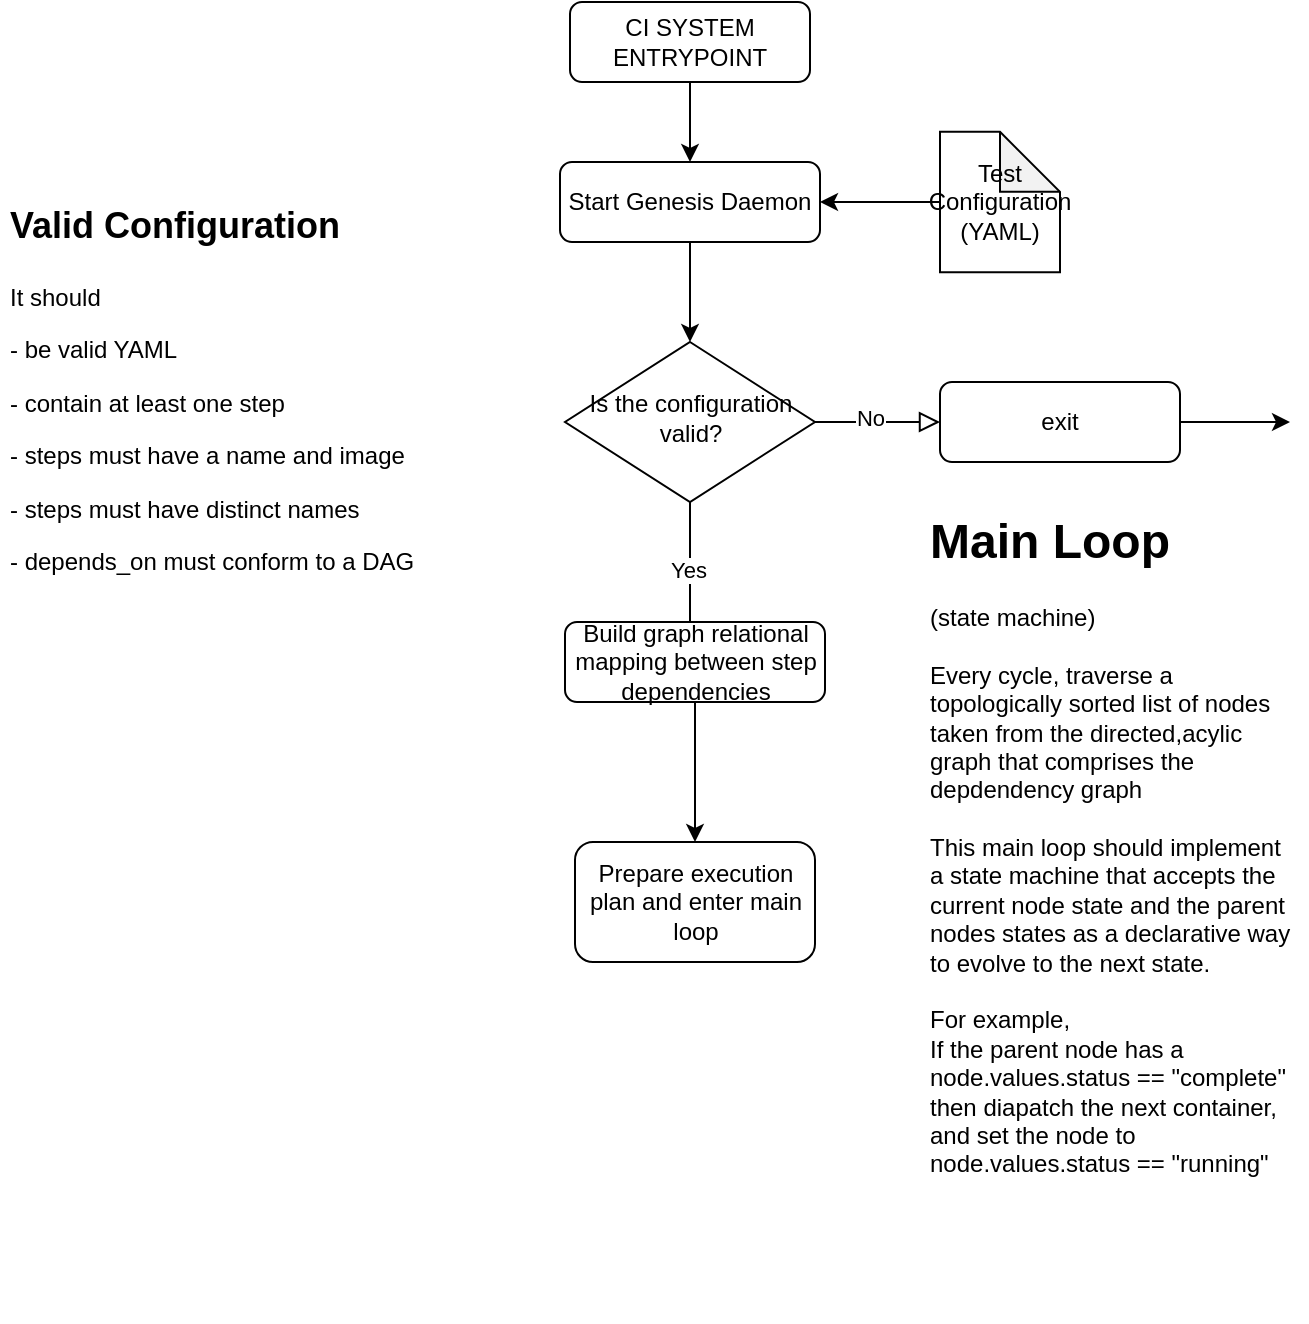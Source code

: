 <mxfile version="14.2.4" type="embed" pages="2">
    <diagram id="C5RBs43oDa-KdzZeNtuy" name="Local Execution">
        <mxGraphModel dx="2028" dy="777" grid="1" gridSize="10" guides="1" tooltips="1" connect="1" arrows="1" fold="1" page="1" pageScale="1" pageWidth="4681" pageHeight="3300" math="0" shadow="0">
            <root>
                <mxCell id="WIyWlLk6GJQsqaUBKTNV-0"/>
                <mxCell id="WIyWlLk6GJQsqaUBKTNV-1" parent="WIyWlLk6GJQsqaUBKTNV-0"/>
                <mxCell id="rVuuMh4xKK5Rf1KdjTCu-59" value="" style="edgeStyle=orthogonalEdgeStyle;rounded=0;orthogonalLoop=1;jettySize=auto;html=1;" parent="WIyWlLk6GJQsqaUBKTNV-1" source="WIyWlLk6GJQsqaUBKTNV-3" target="rVuuMh4xKK5Rf1KdjTCu-58" edge="1">
                    <mxGeometry relative="1" as="geometry"/>
                </mxCell>
                <mxCell id="WIyWlLk6GJQsqaUBKTNV-3" value="CI SYSTEM ENTRYPOINT" style="rounded=1;whiteSpace=wrap;html=1;fontSize=12;glass=0;strokeWidth=1;shadow=0;" parent="WIyWlLk6GJQsqaUBKTNV-1" vertex="1">
                    <mxGeometry x="295" y="100" width="120" height="40" as="geometry"/>
                </mxCell>
                <mxCell id="WIyWlLk6GJQsqaUBKTNV-5" value="" style="edgeStyle=orthogonalEdgeStyle;rounded=0;html=1;jettySize=auto;orthogonalLoop=1;fontSize=11;endArrow=block;endFill=0;endSize=8;strokeWidth=1;shadow=0;labelBackgroundColor=none;" parent="WIyWlLk6GJQsqaUBKTNV-1" source="WIyWlLk6GJQsqaUBKTNV-6" target="WIyWlLk6GJQsqaUBKTNV-7" edge="1">
                    <mxGeometry y="10" relative="1" as="geometry">
                        <mxPoint as="offset"/>
                    </mxGeometry>
                </mxCell>
                <mxCell id="Uct1RBrVptcxzeJhYlY0-1" value="No" style="edgeLabel;html=1;align=center;verticalAlign=middle;resizable=0;points=[];" parent="WIyWlLk6GJQsqaUBKTNV-5" vertex="1" connectable="0">
                    <mxGeometry x="-0.12" y="2" relative="1" as="geometry">
                        <mxPoint as="offset"/>
                    </mxGeometry>
                </mxCell>
                <mxCell id="rVuuMh4xKK5Rf1KdjTCu-63" value="" style="edgeStyle=orthogonalEdgeStyle;rounded=0;orthogonalLoop=1;jettySize=auto;html=1;" parent="WIyWlLk6GJQsqaUBKTNV-1" source="WIyWlLk6GJQsqaUBKTNV-6" edge="1">
                    <mxGeometry relative="1" as="geometry">
                        <mxPoint x="355" y="430" as="targetPoint"/>
                    </mxGeometry>
                </mxCell>
                <mxCell id="Uct1RBrVptcxzeJhYlY0-0" value="Yes" style="edgeLabel;html=1;align=center;verticalAlign=middle;resizable=0;points=[];" parent="rVuuMh4xKK5Rf1KdjTCu-63" vertex="1" connectable="0">
                    <mxGeometry x="-0.15" y="-1" relative="1" as="geometry">
                        <mxPoint as="offset"/>
                    </mxGeometry>
                </mxCell>
                <mxCell id="WIyWlLk6GJQsqaUBKTNV-6" value="Is the configuration valid?" style="rhombus;whiteSpace=wrap;html=1;shadow=0;fontFamily=Helvetica;fontSize=12;align=center;strokeWidth=1;spacing=6;spacingTop=-4;" parent="WIyWlLk6GJQsqaUBKTNV-1" vertex="1">
                    <mxGeometry x="292.5" y="270" width="125" height="80" as="geometry"/>
                </mxCell>
                <mxCell id="rVuuMh4xKK5Rf1KdjTCu-8" value="" style="edgeStyle=orthogonalEdgeStyle;rounded=0;orthogonalLoop=1;jettySize=auto;html=1;" parent="WIyWlLk6GJQsqaUBKTNV-1" source="WIyWlLk6GJQsqaUBKTNV-7" edge="1">
                    <mxGeometry relative="1" as="geometry">
                        <mxPoint x="655" y="310" as="targetPoint"/>
                    </mxGeometry>
                </mxCell>
                <mxCell id="WIyWlLk6GJQsqaUBKTNV-7" value="exit" style="rounded=1;whiteSpace=wrap;html=1;fontSize=12;glass=0;strokeWidth=1;shadow=0;" parent="WIyWlLk6GJQsqaUBKTNV-1" vertex="1">
                    <mxGeometry x="480" y="290" width="120" height="40" as="geometry"/>
                </mxCell>
                <mxCell id="xeliOBLKgj8c5SrrBK7k-6" value="" style="edgeStyle=orthogonalEdgeStyle;rounded=0;orthogonalLoop=1;jettySize=auto;html=1;" parent="WIyWlLk6GJQsqaUBKTNV-1" source="WIyWlLk6GJQsqaUBKTNV-12" target="xeliOBLKgj8c5SrrBK7k-5" edge="1">
                    <mxGeometry relative="1" as="geometry"/>
                </mxCell>
                <mxCell id="WIyWlLk6GJQsqaUBKTNV-12" value="Build graph relational mapping between step dependencies" style="rounded=1;whiteSpace=wrap;html=1;fontSize=12;glass=0;strokeWidth=1;shadow=0;" parent="WIyWlLk6GJQsqaUBKTNV-1" vertex="1">
                    <mxGeometry x="292.5" y="410" width="130" height="40" as="geometry"/>
                </mxCell>
                <mxCell id="rVuuMh4xKK5Rf1KdjTCu-60" value="" style="edgeStyle=orthogonalEdgeStyle;rounded=0;orthogonalLoop=1;jettySize=auto;html=1;" parent="WIyWlLk6GJQsqaUBKTNV-1" source="rVuuMh4xKK5Rf1KdjTCu-58" target="WIyWlLk6GJQsqaUBKTNV-6" edge="1">
                    <mxGeometry relative="1" as="geometry"/>
                </mxCell>
                <mxCell id="rVuuMh4xKK5Rf1KdjTCu-58" value="Start Genesis Daemon" style="rounded=1;whiteSpace=wrap;html=1;fontSize=12;glass=0;strokeWidth=1;shadow=0;" parent="WIyWlLk6GJQsqaUBKTNV-1" vertex="1">
                    <mxGeometry x="290" y="180" width="130" height="40" as="geometry"/>
                </mxCell>
                <mxCell id="3" value="" style="edgeStyle=orthogonalEdgeStyle;rounded=0;orthogonalLoop=1;jettySize=auto;html=1;" parent="WIyWlLk6GJQsqaUBKTNV-1" source="1" target="rVuuMh4xKK5Rf1KdjTCu-58" edge="1">
                    <mxGeometry relative="1" as="geometry"/>
                </mxCell>
                <mxCell id="1" value="Test&lt;br&gt;Configuration&lt;br&gt;(YAML)" style="shape=note;whiteSpace=wrap;html=1;backgroundOutline=1;darkOpacity=0.05;rounded=1;shadow=0;strokeWidth=1;glass=0;" parent="WIyWlLk6GJQsqaUBKTNV-1" vertex="1">
                    <mxGeometry x="480" y="164.93" width="60" height="70.15" as="geometry"/>
                </mxCell>
                <mxCell id="xeliOBLKgj8c5SrrBK7k-3" value="&lt;h1&gt;&lt;font style=&quot;font-size: 18px&quot;&gt;Valid Configuration&lt;/font&gt;&lt;/h1&gt;&lt;p&gt;It should&lt;/p&gt;&lt;p&gt;- be valid YAML&lt;/p&gt;&lt;p&gt;- contain at least one step&lt;/p&gt;&lt;p&gt;- steps must have a name and image&lt;/p&gt;&lt;p&gt;- steps must have distinct names&lt;/p&gt;&lt;p&gt;- depends_on must conform to a DAG&lt;/p&gt;&lt;p&gt;&lt;br&gt;&lt;/p&gt;" style="text;html=1;strokeColor=none;fillColor=none;spacing=5;spacingTop=-20;whiteSpace=wrap;overflow=hidden;rounded=0;" parent="WIyWlLk6GJQsqaUBKTNV-1" vertex="1">
                    <mxGeometry x="10" y="190" width="240" height="200" as="geometry"/>
                </mxCell>
                <mxCell id="xeliOBLKgj8c5SrrBK7k-5" value="Prepare execution plan and enter main loop" style="whiteSpace=wrap;html=1;rounded=1;shadow=0;strokeWidth=1;glass=0;" parent="WIyWlLk6GJQsqaUBKTNV-1" vertex="1">
                    <mxGeometry x="297.5" y="520" width="120" height="60" as="geometry"/>
                </mxCell>
                <mxCell id="xeliOBLKgj8c5SrrBK7k-10" value="&lt;h1&gt;Main Loop&lt;/h1&gt;&lt;div&gt;(state machine)&lt;/div&gt;&lt;div&gt;&lt;br&gt;&lt;/div&gt;&lt;div&gt;Every cycle, traverse a topologically sorted list of nodes taken from the directed,acylic graph that comprises the depdendency graph&lt;/div&gt;&lt;div&gt;&lt;br&gt;&lt;/div&gt;This main loop should implement a state machine that accepts the current node state and the parent nodes states as a declarative way to evolve to the next state.&lt;br&gt;&lt;br&gt;&lt;div&gt;For example,&lt;/div&gt;&lt;div&gt;If the parent node has a node.values.status == &quot;complete&quot; then diapatch the next container, and set the node to node.values.status == &quot;running&quot;&lt;/div&gt;&lt;div&gt;&lt;br&gt;&lt;/div&gt;&lt;div&gt;&lt;br&gt;&lt;/div&gt;&lt;p&gt;&lt;/p&gt;" style="text;html=1;strokeColor=none;fillColor=none;spacing=5;spacingTop=-20;whiteSpace=wrap;overflow=hidden;rounded=0;" parent="WIyWlLk6GJQsqaUBKTNV-1" vertex="1">
                    <mxGeometry x="470" y="350" width="190" height="410" as="geometry"/>
                </mxCell>
            </root>
        </mxGraphModel>
    </diagram>
    <diagram id="bAwMlhtMbVOUwc5wcZYE" name="State evolution">
        <mxGraphModel dx="1159" dy="444" grid="1" gridSize="10" guides="1" tooltips="1" connect="1" arrows="1" fold="1" page="1" pageScale="1" pageWidth="850" pageHeight="1100" math="0" shadow="0">
            <root>
                <mxCell id="D-FDgTZUWwcqTd28g5-i-0"/>
                <mxCell id="D-FDgTZUWwcqTd28g5-i-1" parent="D-FDgTZUWwcqTd28g5-i-0"/>
                <mxCell id="D-FDgTZUWwcqTd28g5-i-11" style="edgeStyle=orthogonalEdgeStyle;rounded=0;orthogonalLoop=1;jettySize=auto;html=1;exitX=0.5;exitY=1;exitDx=0;exitDy=0;entryX=0.5;entryY=0;entryDx=0;entryDy=0;" edge="1" parent="D-FDgTZUWwcqTd28g5-i-1" source="D-FDgTZUWwcqTd28g5-i-2" target="D-FDgTZUWwcqTd28g5-i-3">
                    <mxGeometry relative="1" as="geometry"/>
                </mxCell>
                <mxCell id="D-FDgTZUWwcqTd28g5-i-15" value="Any self.parrent.status == Failed" style="edgeLabel;html=1;align=center;verticalAlign=middle;resizable=0;points=[];" vertex="1" connectable="0" parent="D-FDgTZUWwcqTd28g5-i-11">
                    <mxGeometry x="0.253" y="2" relative="1" as="geometry">
                        <mxPoint x="8" y="-5.14" as="offset"/>
                    </mxGeometry>
                </mxCell>
                <mxCell id="D-FDgTZUWwcqTd28g5-i-2" value="Waiting" style="rhombus;whiteSpace=wrap;html=1;" vertex="1" parent="D-FDgTZUWwcqTd28g5-i-1">
                    <mxGeometry x="40" y="40" width="80" height="80" as="geometry"/>
                </mxCell>
                <mxCell id="D-FDgTZUWwcqTd28g5-i-3" value="Cancelled" style="rhombus;whiteSpace=wrap;html=1;" vertex="1" parent="D-FDgTZUWwcqTd28g5-i-1">
                    <mxGeometry x="40" y="160" width="80" height="80" as="geometry"/>
                </mxCell>
                <mxCell id="D-FDgTZUWwcqTd28g5-i-4" value="Succeeded" style="rhombus;whiteSpace=wrap;html=1;" vertex="1" parent="D-FDgTZUWwcqTd28g5-i-1">
                    <mxGeometry x="160" y="160" width="80" height="80" as="geometry"/>
                </mxCell>
                <mxCell id="D-FDgTZUWwcqTd28g5-i-21" style="edgeStyle=orthogonalEdgeStyle;rounded=0;orthogonalLoop=1;jettySize=auto;html=1;exitX=0.5;exitY=1;exitDx=0;exitDy=0;entryX=0.5;entryY=0;entryDx=0;entryDy=0;" edge="1" parent="D-FDgTZUWwcqTd28g5-i-1" source="D-FDgTZUWwcqTd28g5-i-6" target="D-FDgTZUWwcqTd28g5-i-4">
                    <mxGeometry relative="1" as="geometry"/>
                </mxCell>
                <mxCell id="D-FDgTZUWwcqTd28g5-i-23" value="self.container.did_exit_0" style="edgeLabel;html=1;align=center;verticalAlign=middle;resizable=0;points=[];" vertex="1" connectable="0" parent="D-FDgTZUWwcqTd28g5-i-21">
                    <mxGeometry x="-0.308" y="-3" relative="1" as="geometry">
                        <mxPoint x="-37.29" as="offset"/>
                    </mxGeometry>
                </mxCell>
                <mxCell id="D-FDgTZUWwcqTd28g5-i-22" style="edgeStyle=orthogonalEdgeStyle;rounded=0;orthogonalLoop=1;jettySize=auto;html=1;entryX=1;entryY=0.5;entryDx=0;entryDy=0;" edge="1" parent="D-FDgTZUWwcqTd28g5-i-1" source="D-FDgTZUWwcqTd28g5-i-6" target="D-FDgTZUWwcqTd28g5-i-13">
                    <mxGeometry relative="1" as="geometry"/>
                </mxCell>
                <mxCell id="D-FDgTZUWwcqTd28g5-i-24" value="self.container.did_not_exit_0" style="edgeLabel;html=1;align=center;verticalAlign=middle;resizable=0;points=[];" vertex="1" connectable="0" parent="D-FDgTZUWwcqTd28g5-i-22">
                    <mxGeometry x="-0.094" relative="1" as="geometry">
                        <mxPoint x="15" y="-7.43" as="offset"/>
                    </mxGeometry>
                </mxCell>
                <mxCell id="D-FDgTZUWwcqTd28g5-i-6" value="Running" style="rhombus;whiteSpace=wrap;html=1;" vertex="1" parent="D-FDgTZUWwcqTd28g5-i-1">
                    <mxGeometry x="345" y="40" width="80" height="80" as="geometry"/>
                </mxCell>
                <mxCell id="D-FDgTZUWwcqTd28g5-i-8" value="" style="endArrow=classic;html=1;entryX=0;entryY=0.5;entryDx=0;entryDy=0;exitX=1;exitY=0.5;exitDx=0;exitDy=0;" edge="1" parent="D-FDgTZUWwcqTd28g5-i-1" source="D-FDgTZUWwcqTd28g5-i-2" target="D-FDgTZUWwcqTd28g5-i-6">
                    <mxGeometry width="50" height="50" relative="1" as="geometry">
                        <mxPoint x="290" y="140" as="sourcePoint"/>
                        <mxPoint x="450" y="230" as="targetPoint"/>
                    </mxGeometry>
                </mxCell>
                <mxCell id="D-FDgTZUWwcqTd28g5-i-10" value="All self.parents.status == Suceeded" style="edgeLabel;html=1;align=center;verticalAlign=middle;resizable=0;points=[];" vertex="1" connectable="0" parent="D-FDgTZUWwcqTd28g5-i-8">
                    <mxGeometry x="0.262" relative="1" as="geometry">
                        <mxPoint x="-31.71" as="offset"/>
                    </mxGeometry>
                </mxCell>
                <mxCell id="D-FDgTZUWwcqTd28g5-i-13" value="Failed" style="rhombus;whiteSpace=wrap;html=1;" vertex="1" parent="D-FDgTZUWwcqTd28g5-i-1">
                    <mxGeometry x="280" y="160" width="80" height="80" as="geometry"/>
                </mxCell>
            </root>
        </mxGraphModel>
    </diagram>
</mxfile>